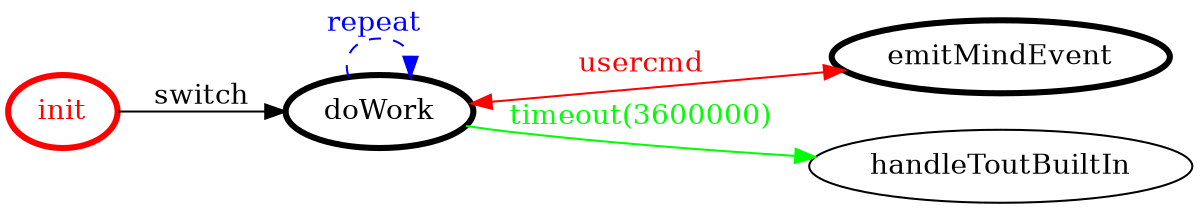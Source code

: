 /*
*
* A GraphViz DOT FSM description 
* Please use a GraphViz visualizer (like http://www.webgraphviz.com)
*  
*/

digraph finite_state_machine {
	rankdir=LR
	size="8,5"
	
	init [ color = red ][ fontcolor = red ][ penwidth = 3 ]
	doWork [ color = black ][ fontcolor = black ][ penwidth = 3 ]
	emitMindEvent [ color = black ][ fontcolor = black ][ penwidth = 3 ]
	
	doWork -> handleToutBuiltIn [ label = "timeout(3600000)" ][ color = green ][ fontcolor = green ]
	doWork -> emitMindEvent [ label = "usercmd" ][ color = red ][ fontcolor = red ][ dir = both ]
	init -> doWork [ label = "switch" ][ color = black ][ fontcolor = black ]
	doWork -> doWork [ label = "repeat "][ style = dashed ][ color = blue ][ fontcolor = blue ]
}
